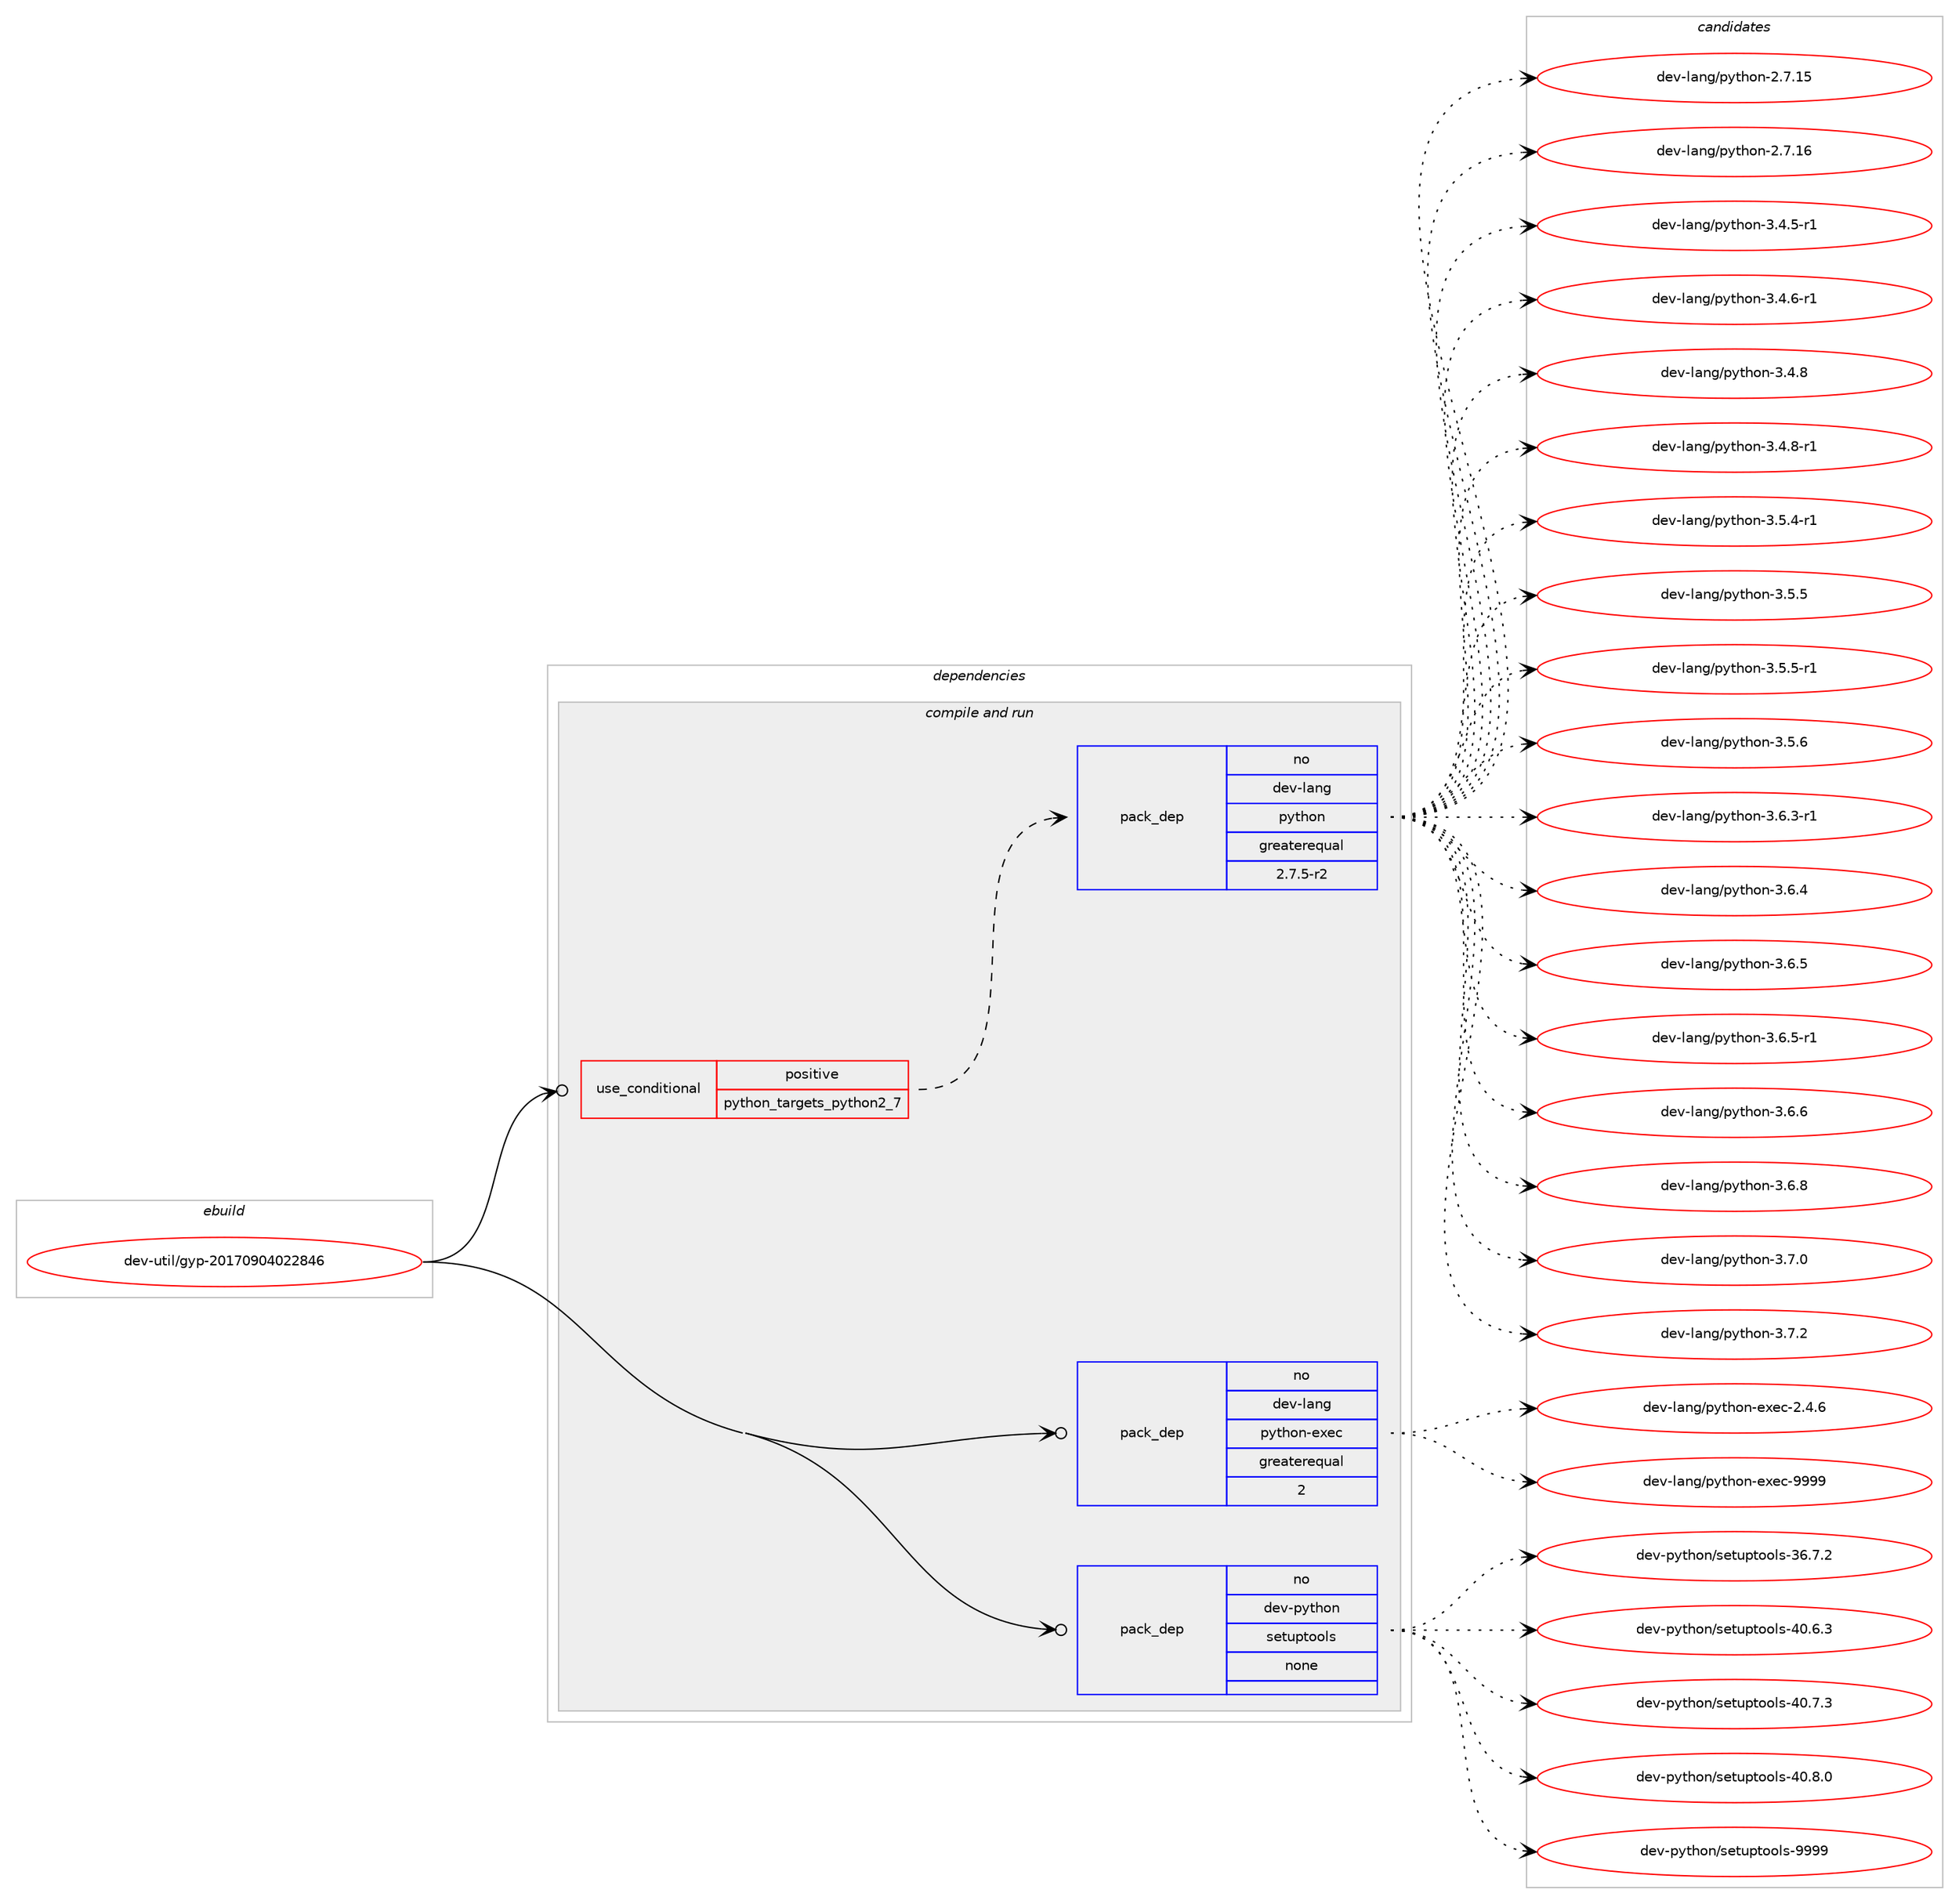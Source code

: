 digraph prolog {

# *************
# Graph options
# *************

newrank=true;
concentrate=true;
compound=true;
graph [rankdir=LR,fontname=Helvetica,fontsize=10,ranksep=1.5];#, ranksep=2.5, nodesep=0.2];
edge  [arrowhead=vee];
node  [fontname=Helvetica,fontsize=10];

# **********
# The ebuild
# **********

subgraph cluster_leftcol {
color=gray;
rank=same;
label=<<i>ebuild</i>>;
id [label="dev-util/gyp-20170904022846", color=red, width=4, href="../dev-util/gyp-20170904022846.svg"];
}

# ****************
# The dependencies
# ****************

subgraph cluster_midcol {
color=gray;
label=<<i>dependencies</i>>;
subgraph cluster_compile {
fillcolor="#eeeeee";
style=filled;
label=<<i>compile</i>>;
}
subgraph cluster_compileandrun {
fillcolor="#eeeeee";
style=filled;
label=<<i>compile and run</i>>;
subgraph cond424517 {
dependency1546182 [label=<<TABLE BORDER="0" CELLBORDER="1" CELLSPACING="0" CELLPADDING="4"><TR><TD ROWSPAN="3" CELLPADDING="10">use_conditional</TD></TR><TR><TD>positive</TD></TR><TR><TD>python_targets_python2_7</TD></TR></TABLE>>, shape=none, color=red];
subgraph pack1098010 {
dependency1546183 [label=<<TABLE BORDER="0" CELLBORDER="1" CELLSPACING="0" CELLPADDING="4" WIDTH="220"><TR><TD ROWSPAN="6" CELLPADDING="30">pack_dep</TD></TR><TR><TD WIDTH="110">no</TD></TR><TR><TD>dev-lang</TD></TR><TR><TD>python</TD></TR><TR><TD>greaterequal</TD></TR><TR><TD>2.7.5-r2</TD></TR></TABLE>>, shape=none, color=blue];
}
dependency1546182:e -> dependency1546183:w [weight=20,style="dashed",arrowhead="vee"];
}
id:e -> dependency1546182:w [weight=20,style="solid",arrowhead="odotvee"];
subgraph pack1098011 {
dependency1546184 [label=<<TABLE BORDER="0" CELLBORDER="1" CELLSPACING="0" CELLPADDING="4" WIDTH="220"><TR><TD ROWSPAN="6" CELLPADDING="30">pack_dep</TD></TR><TR><TD WIDTH="110">no</TD></TR><TR><TD>dev-lang</TD></TR><TR><TD>python-exec</TD></TR><TR><TD>greaterequal</TD></TR><TR><TD>2</TD></TR></TABLE>>, shape=none, color=blue];
}
id:e -> dependency1546184:w [weight=20,style="solid",arrowhead="odotvee"];
subgraph pack1098012 {
dependency1546185 [label=<<TABLE BORDER="0" CELLBORDER="1" CELLSPACING="0" CELLPADDING="4" WIDTH="220"><TR><TD ROWSPAN="6" CELLPADDING="30">pack_dep</TD></TR><TR><TD WIDTH="110">no</TD></TR><TR><TD>dev-python</TD></TR><TR><TD>setuptools</TD></TR><TR><TD>none</TD></TR><TR><TD></TD></TR></TABLE>>, shape=none, color=blue];
}
id:e -> dependency1546185:w [weight=20,style="solid",arrowhead="odotvee"];
}
subgraph cluster_run {
fillcolor="#eeeeee";
style=filled;
label=<<i>run</i>>;
}
}

# **************
# The candidates
# **************

subgraph cluster_choices {
rank=same;
color=gray;
label=<<i>candidates</i>>;

subgraph choice1098010 {
color=black;
nodesep=1;
choice10010111845108971101034711212111610411111045504655464953 [label="dev-lang/python-2.7.15", color=red, width=4,href="../dev-lang/python-2.7.15.svg"];
choice10010111845108971101034711212111610411111045504655464954 [label="dev-lang/python-2.7.16", color=red, width=4,href="../dev-lang/python-2.7.16.svg"];
choice1001011184510897110103471121211161041111104551465246534511449 [label="dev-lang/python-3.4.5-r1", color=red, width=4,href="../dev-lang/python-3.4.5-r1.svg"];
choice1001011184510897110103471121211161041111104551465246544511449 [label="dev-lang/python-3.4.6-r1", color=red, width=4,href="../dev-lang/python-3.4.6-r1.svg"];
choice100101118451089711010347112121116104111110455146524656 [label="dev-lang/python-3.4.8", color=red, width=4,href="../dev-lang/python-3.4.8.svg"];
choice1001011184510897110103471121211161041111104551465246564511449 [label="dev-lang/python-3.4.8-r1", color=red, width=4,href="../dev-lang/python-3.4.8-r1.svg"];
choice1001011184510897110103471121211161041111104551465346524511449 [label="dev-lang/python-3.5.4-r1", color=red, width=4,href="../dev-lang/python-3.5.4-r1.svg"];
choice100101118451089711010347112121116104111110455146534653 [label="dev-lang/python-3.5.5", color=red, width=4,href="../dev-lang/python-3.5.5.svg"];
choice1001011184510897110103471121211161041111104551465346534511449 [label="dev-lang/python-3.5.5-r1", color=red, width=4,href="../dev-lang/python-3.5.5-r1.svg"];
choice100101118451089711010347112121116104111110455146534654 [label="dev-lang/python-3.5.6", color=red, width=4,href="../dev-lang/python-3.5.6.svg"];
choice1001011184510897110103471121211161041111104551465446514511449 [label="dev-lang/python-3.6.3-r1", color=red, width=4,href="../dev-lang/python-3.6.3-r1.svg"];
choice100101118451089711010347112121116104111110455146544652 [label="dev-lang/python-3.6.4", color=red, width=4,href="../dev-lang/python-3.6.4.svg"];
choice100101118451089711010347112121116104111110455146544653 [label="dev-lang/python-3.6.5", color=red, width=4,href="../dev-lang/python-3.6.5.svg"];
choice1001011184510897110103471121211161041111104551465446534511449 [label="dev-lang/python-3.6.5-r1", color=red, width=4,href="../dev-lang/python-3.6.5-r1.svg"];
choice100101118451089711010347112121116104111110455146544654 [label="dev-lang/python-3.6.6", color=red, width=4,href="../dev-lang/python-3.6.6.svg"];
choice100101118451089711010347112121116104111110455146544656 [label="dev-lang/python-3.6.8", color=red, width=4,href="../dev-lang/python-3.6.8.svg"];
choice100101118451089711010347112121116104111110455146554648 [label="dev-lang/python-3.7.0", color=red, width=4,href="../dev-lang/python-3.7.0.svg"];
choice100101118451089711010347112121116104111110455146554650 [label="dev-lang/python-3.7.2", color=red, width=4,href="../dev-lang/python-3.7.2.svg"];
dependency1546183:e -> choice10010111845108971101034711212111610411111045504655464953:w [style=dotted,weight="100"];
dependency1546183:e -> choice10010111845108971101034711212111610411111045504655464954:w [style=dotted,weight="100"];
dependency1546183:e -> choice1001011184510897110103471121211161041111104551465246534511449:w [style=dotted,weight="100"];
dependency1546183:e -> choice1001011184510897110103471121211161041111104551465246544511449:w [style=dotted,weight="100"];
dependency1546183:e -> choice100101118451089711010347112121116104111110455146524656:w [style=dotted,weight="100"];
dependency1546183:e -> choice1001011184510897110103471121211161041111104551465246564511449:w [style=dotted,weight="100"];
dependency1546183:e -> choice1001011184510897110103471121211161041111104551465346524511449:w [style=dotted,weight="100"];
dependency1546183:e -> choice100101118451089711010347112121116104111110455146534653:w [style=dotted,weight="100"];
dependency1546183:e -> choice1001011184510897110103471121211161041111104551465346534511449:w [style=dotted,weight="100"];
dependency1546183:e -> choice100101118451089711010347112121116104111110455146534654:w [style=dotted,weight="100"];
dependency1546183:e -> choice1001011184510897110103471121211161041111104551465446514511449:w [style=dotted,weight="100"];
dependency1546183:e -> choice100101118451089711010347112121116104111110455146544652:w [style=dotted,weight="100"];
dependency1546183:e -> choice100101118451089711010347112121116104111110455146544653:w [style=dotted,weight="100"];
dependency1546183:e -> choice1001011184510897110103471121211161041111104551465446534511449:w [style=dotted,weight="100"];
dependency1546183:e -> choice100101118451089711010347112121116104111110455146544654:w [style=dotted,weight="100"];
dependency1546183:e -> choice100101118451089711010347112121116104111110455146544656:w [style=dotted,weight="100"];
dependency1546183:e -> choice100101118451089711010347112121116104111110455146554648:w [style=dotted,weight="100"];
dependency1546183:e -> choice100101118451089711010347112121116104111110455146554650:w [style=dotted,weight="100"];
}
subgraph choice1098011 {
color=black;
nodesep=1;
choice1001011184510897110103471121211161041111104510112010199455046524654 [label="dev-lang/python-exec-2.4.6", color=red, width=4,href="../dev-lang/python-exec-2.4.6.svg"];
choice10010111845108971101034711212111610411111045101120101994557575757 [label="dev-lang/python-exec-9999", color=red, width=4,href="../dev-lang/python-exec-9999.svg"];
dependency1546184:e -> choice1001011184510897110103471121211161041111104510112010199455046524654:w [style=dotted,weight="100"];
dependency1546184:e -> choice10010111845108971101034711212111610411111045101120101994557575757:w [style=dotted,weight="100"];
}
subgraph choice1098012 {
color=black;
nodesep=1;
choice100101118451121211161041111104711510111611711211611111110811545515446554650 [label="dev-python/setuptools-36.7.2", color=red, width=4,href="../dev-python/setuptools-36.7.2.svg"];
choice100101118451121211161041111104711510111611711211611111110811545524846544651 [label="dev-python/setuptools-40.6.3", color=red, width=4,href="../dev-python/setuptools-40.6.3.svg"];
choice100101118451121211161041111104711510111611711211611111110811545524846554651 [label="dev-python/setuptools-40.7.3", color=red, width=4,href="../dev-python/setuptools-40.7.3.svg"];
choice100101118451121211161041111104711510111611711211611111110811545524846564648 [label="dev-python/setuptools-40.8.0", color=red, width=4,href="../dev-python/setuptools-40.8.0.svg"];
choice10010111845112121116104111110471151011161171121161111111081154557575757 [label="dev-python/setuptools-9999", color=red, width=4,href="../dev-python/setuptools-9999.svg"];
dependency1546185:e -> choice100101118451121211161041111104711510111611711211611111110811545515446554650:w [style=dotted,weight="100"];
dependency1546185:e -> choice100101118451121211161041111104711510111611711211611111110811545524846544651:w [style=dotted,weight="100"];
dependency1546185:e -> choice100101118451121211161041111104711510111611711211611111110811545524846554651:w [style=dotted,weight="100"];
dependency1546185:e -> choice100101118451121211161041111104711510111611711211611111110811545524846564648:w [style=dotted,weight="100"];
dependency1546185:e -> choice10010111845112121116104111110471151011161171121161111111081154557575757:w [style=dotted,weight="100"];
}
}

}
